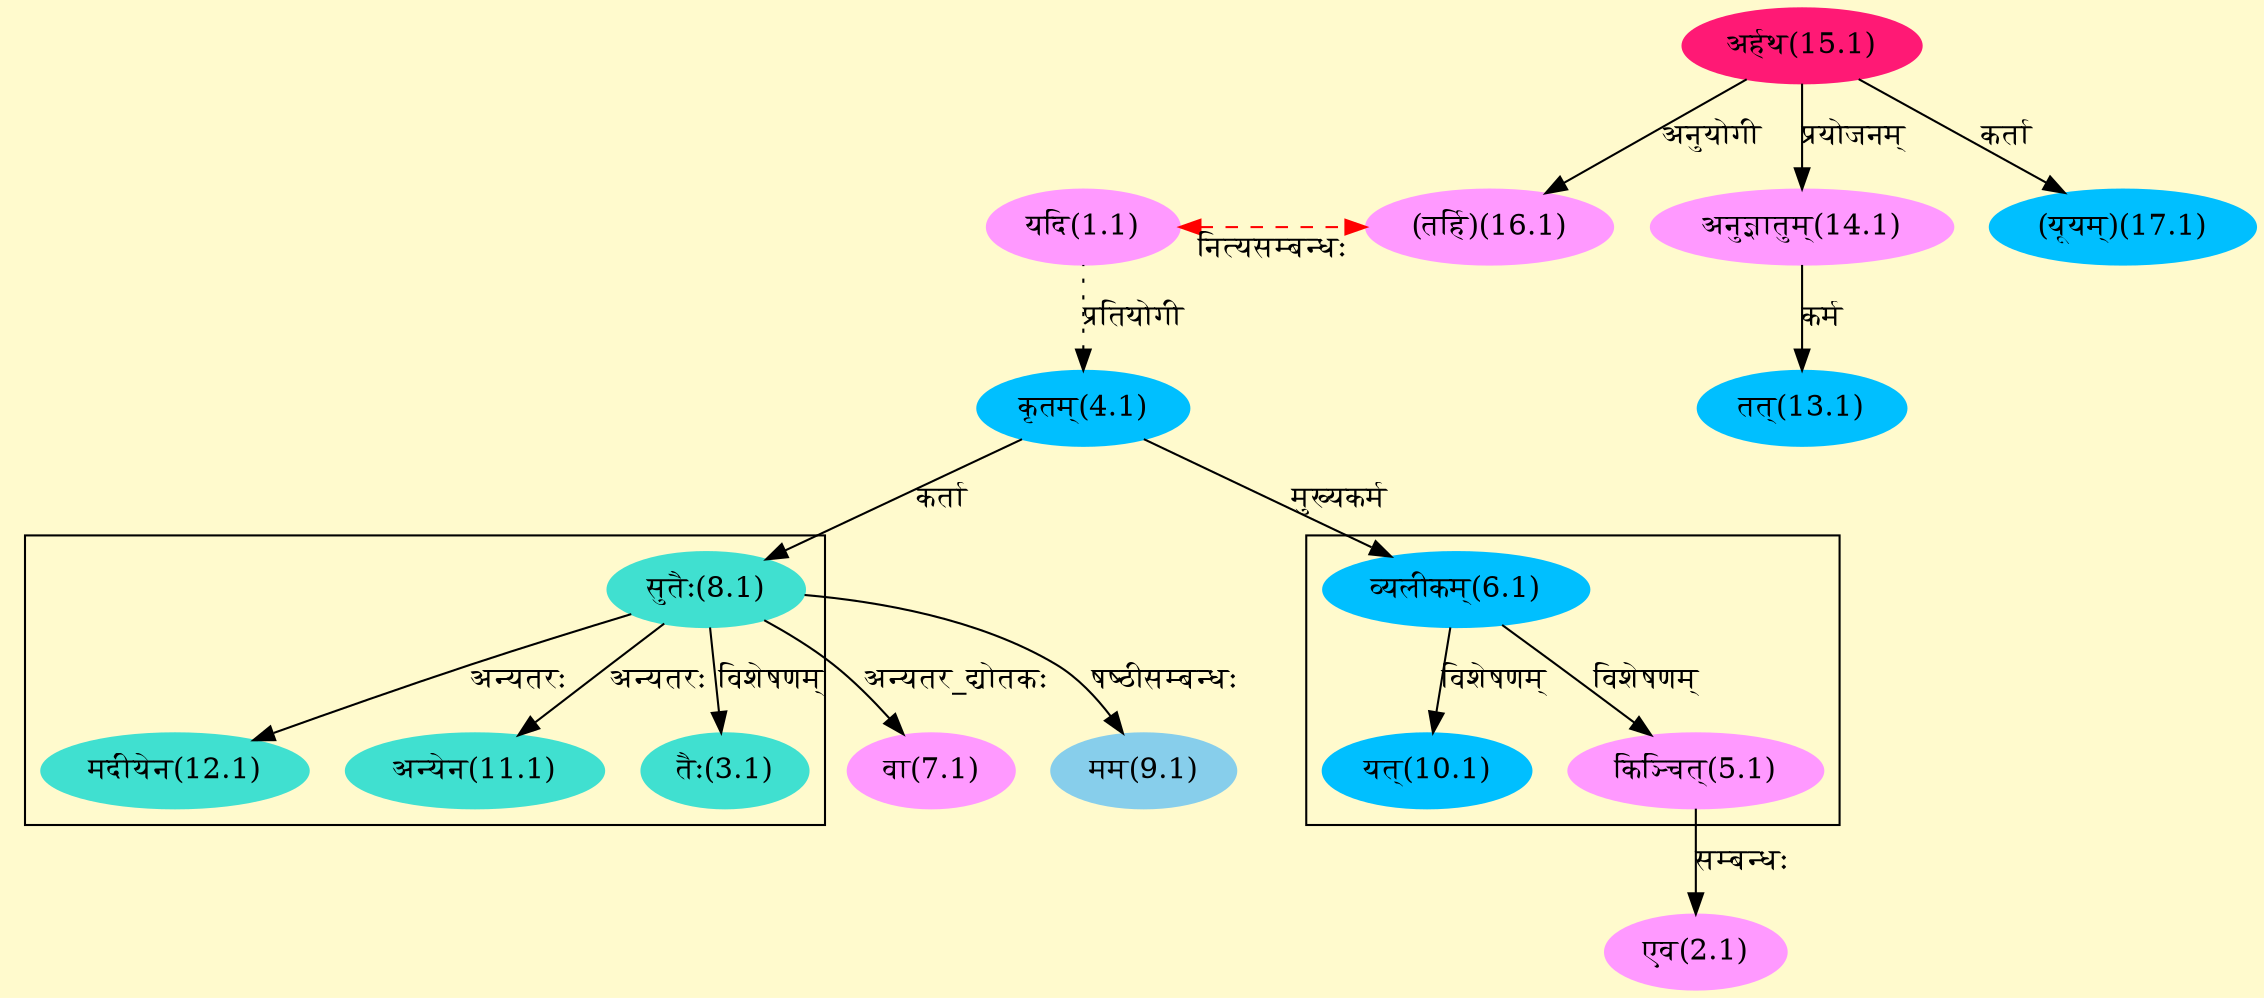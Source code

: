 digraph G{
rankdir=BT;
 compound=true;
 bgcolor="lemonchiffon1";

subgraph cluster_1{
Node3_1 [style=filled, color="#40E0D0" label = "तैः(3.1)"]
Node8_1 [style=filled, color="#40E0D0" label = "सुतैः(8.1)"]
Node11_1 [style=filled, color="#40E0D0" label = "अन्येन(11.1)"]
Node12_1 [style=filled, color="#40E0D0" label = "मदीयेन(12.1)"]

}

subgraph cluster_2{
Node5_1 [style=filled, color="#FF99FF" label = "किञ्चित्(5.1)"]
Node6_1 [style=filled, color="#00BFFF" label = "व्यलीकम्(6.1)"]
Node10_1 [style=filled, color="#00BFFF" label = "यत्(10.1)"]

}
Node1_1 [style=filled, color="#FF99FF" label = "यदि(1.1)"]
Node16_1 [style=filled, color="#FF99FF" label = "(तर्हि)(16.1)"]
Node2_1 [style=filled, color="#FF99FF" label = "एव(2.1)"]
Node5_1 [style=filled, color="#FF99FF" label = "किञ्चित्(5.1)"]
Node4_1 [style=filled, color="#00BFFF" label = "कृतम्(4.1)"]
Node6_1 [style=filled, color="#00BFFF" label = "व्यलीकम्(6.1)"]
Node7_1 [style=filled, color="#FF99FF" label = "वा(7.1)"]
Node8_1 [style=filled, color="#40E0D0" label = "सुतैः(8.1)"]
Node9_1 [style=filled, color="#87CEEB" label = "मम(9.1)"]
Node13_1 [style=filled, color="#00BFFF" label = "तत्(13.1)"]
Node14_1 [style=filled, color="#FF99FF" label = "अनुज्ञातुम्(14.1)"]
Node15_1 [style=filled, color="#FF1975" label = "अर्हथ(15.1)"]
Node17_1 [style=filled, color="#00BFFF" label = "(यूयम्)(17.1)"]
{rank = same; Node1_1; Node16_1;}
/* Start of Relations section */

Node1_1 -> Node16_1 [ style=dashed color="red" label="नित्यसम्बन्धः"  dir="both" ]
Node2_1 -> Node5_1 [  label="सम्बन्धः"  dir="back" ]
Node3_1 -> Node8_1 [  label="विशेषणम्"  dir="back" ]
Node4_1 -> Node1_1 [ style=dotted label="प्रतियोगी"  dir="back" ]
Node5_1 -> Node6_1 [  label="विशेषणम्"  dir="back" ]
Node6_1 -> Node4_1 [  label="मुख्यकर्म"  dir="back" ]
Node7_1 -> Node8_1 [  label="अन्यतर_द्योतकः"  dir="back" ]
Node8_1 -> Node4_1 [  label="कर्ता"  dir="back" ]
Node9_1 -> Node8_1 [  label="षष्ठीसम्बन्धः"  dir="back" ]
Node10_1 -> Node6_1 [  label="विशेषणम्"  dir="back" ]
Node11_1 -> Node8_1 [  label="अन्यतरः"  dir="back" ]
Node12_1 -> Node8_1 [  label="अन्यतरः"  dir="back" ]
Node13_1 -> Node14_1 [  label="कर्म"  dir="back" ]
Node14_1 -> Node15_1 [  label="प्रयोजनम्"  dir="back" ]
Node16_1 -> Node15_1 [  label="अनुयोगी"  dir="back" ]
Node17_1 -> Node15_1 [  label="कर्ता"  dir="back" ]
}
